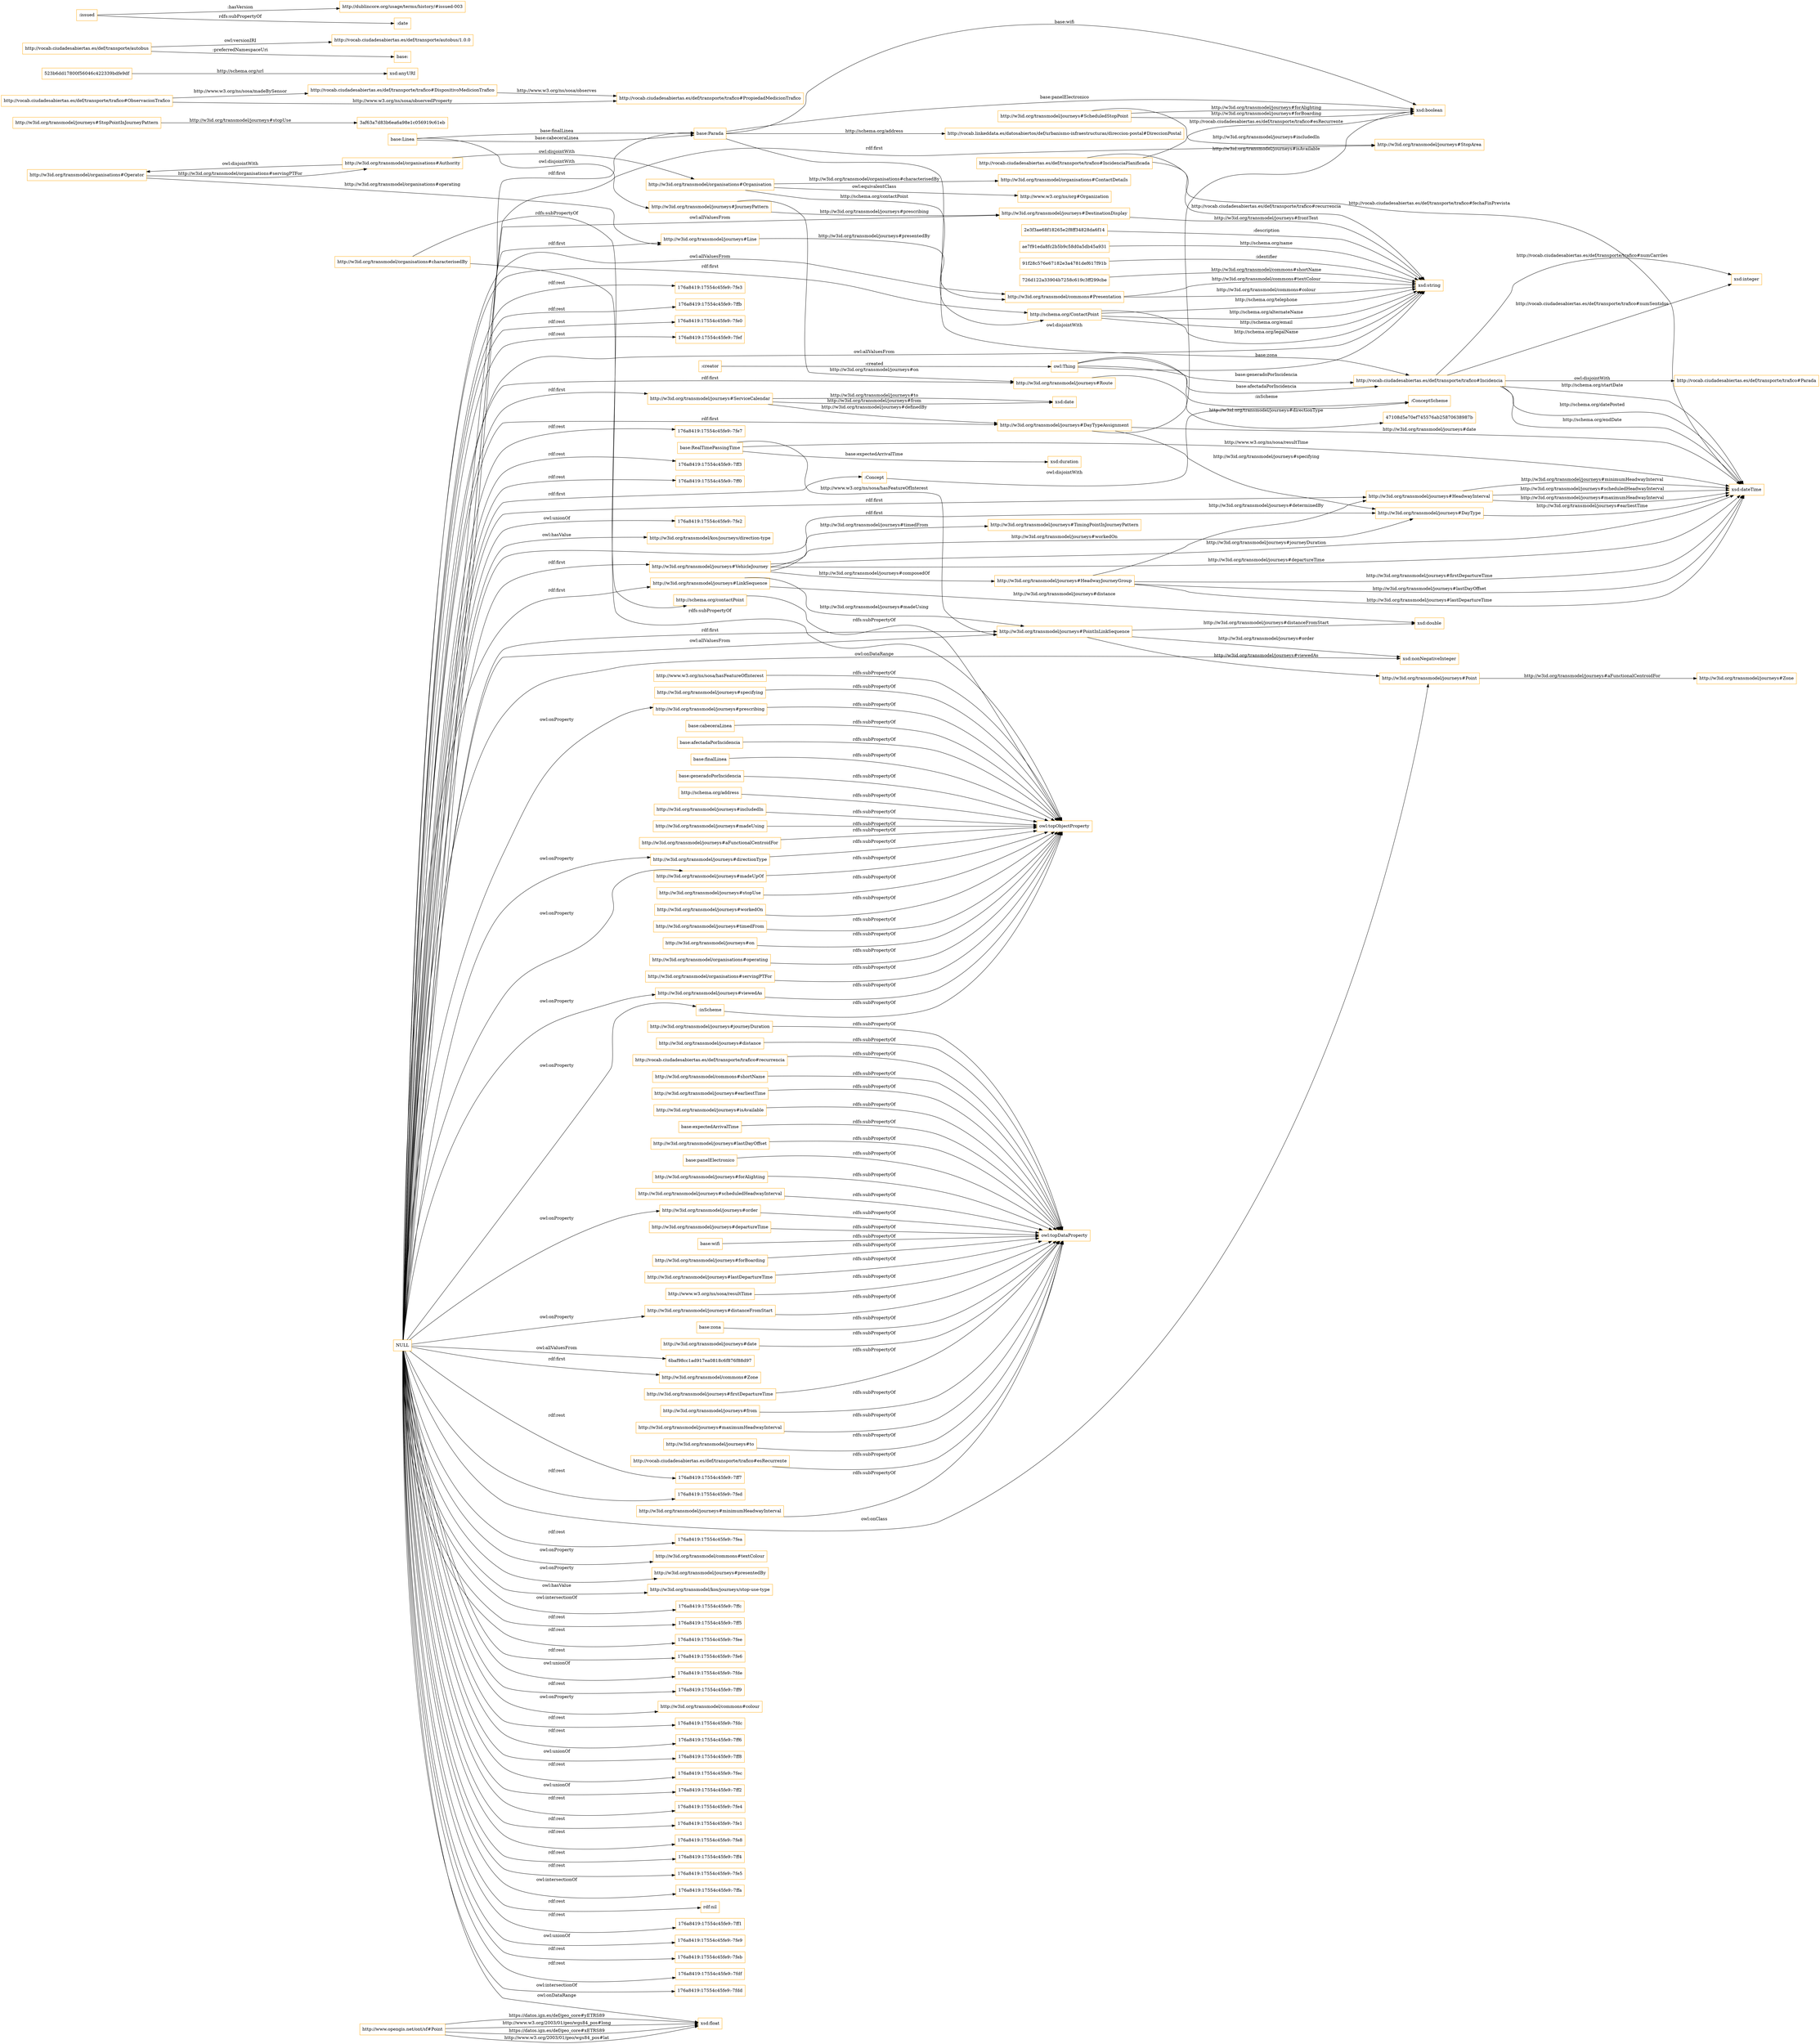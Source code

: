digraph ar2dtool_diagram { 
rankdir=LR;
size="1501"
node [shape = rectangle, color="orange"]; "http://w3id.org/transmodel/journeys#StopArea" "http://w3id.org/transmodel/journeys#VehicleJourney" "http://vocab.ciudadesabiertas.es/def/transporte/trafico#Parada" "http://w3id.org/transmodel/commons#Presentation" "http://w3id.org/transmodel/journeys#Line" "3af63a7d83b6ea6a98e1c056919c61eb" "base:Linea" "http://w3id.org/transmodel/organisations#ContactDetails" "http://vocab.linkeddata.es/datosabiertos/def/urbanismo-infraestructuras/direccion-postal#DireccionPostal" "6baf98cc1ad917ea0818c6f876f88d97" "http://w3id.org/transmodel/organisations#Organisation" "http://w3id.org/transmodel/journeys#DestinationDisplay" "http://vocab.ciudadesabiertas.es/def/transporte/trafico#DispositivoMedicionTrafico" "http://schema.org/ContactPoint" "http://w3id.org/transmodel/journeys#JourneyPattern" "http://vocab.ciudadesabiertas.es/def/transporte/trafico#PropiedadMedicionTrafico" "http://w3id.org/transmodel/journeys#Route" "http://www.w3.org/ns/org#Organization" "http://w3id.org/transmodel/journeys#HeadwayInterval" ":ConceptScheme" "base:RealTimePassingTime" "http://vocab.ciudadesabiertas.es/def/transporte/trafico#ObservacionTrafico" "http://www.opengis.net/ont/sf#Point" "2e3f3ae68f18265e2f8ff34828da6f14" "http://w3id.org/transmodel/commons#Zone" ":Concept" "http://w3id.org/transmodel/journeys#StopPointInJourneyPattern" "http://w3id.org/transmodel/journeys#Zone" "http://w3id.org/transmodel/journeys#TimingPointInJourneyPattern" "http://vocab.ciudadesabiertas.es/def/transporte/trafico#IncidenciaPlanificada" "http://w3id.org/transmodel/organisations#Authority" "http://vocab.ciudadesabiertas.es/def/transporte/trafico#Incidencia" "http://w3id.org/transmodel/journeys#DayTypeAssignment" "http://w3id.org/transmodel/journeys#HeadwayJourneyGroup" "http://w3id.org/transmodel/journeys#ServiceCalendar" "ae7f91eda8fc2b5b9c58d0a5db45a931" "base:Parada" "91f28c576e67182e3a4781def617f91b" "http://w3id.org/transmodel/journeys#DayType" "726d122a33904b7258c619c3ff299cbe" "http://w3id.org/transmodel/journeys#PointInLinkSequence" "http://w3id.org/transmodel/journeys#Point" "523b6dd17800f56046c422339bdfe9df" "http://w3id.org/transmodel/journeys#LinkSequence" "http://w3id.org/transmodel/organisations#Operator" "http://w3id.org/transmodel/journeys#ScheduledStopPoint" "47108d5e70ef745576ab25870638987b" ; /*classes style*/
	"http://vocab.ciudadesabiertas.es/def/transporte/trafico#recurrencia" -> "owl:topDataProperty" [ label = "rdfs:subPropertyOf" ];
	"http://w3id.org/transmodel/journeys#prescribing" -> "owl:topObjectProperty" [ label = "rdfs:subPropertyOf" ];
	"http://w3id.org/transmodel/journeys#aFunctionalCentroidFor" -> "owl:topObjectProperty" [ label = "rdfs:subPropertyOf" ];
	"http://w3id.org/transmodel/organisations#Organisation" -> "http://www.w3.org/ns/org#Organization" [ label = "owl:equivalentClass" ];
	"http://vocab.ciudadesabiertas.es/def/transporte/autobus" -> "http://vocab.ciudadesabiertas.es/def/transporte/autobus/1.0.0" [ label = "owl:versionIRI" ];
	"http://vocab.ciudadesabiertas.es/def/transporte/autobus" -> "base:" [ label = ":preferredNamespaceUri" ];
	"http://w3id.org/transmodel/commons#shortName" -> "owl:topDataProperty" [ label = "rdfs:subPropertyOf" ];
	"http://w3id.org/transmodel/journeys#directionType" -> "owl:topObjectProperty" [ label = "rdfs:subPropertyOf" ];
	"http://w3id.org/transmodel/journeys#earliestTime" -> "owl:topDataProperty" [ label = "rdfs:subPropertyOf" ];
	"http://w3id.org/transmodel/organisations#Authority" -> "http://w3id.org/transmodel/organisations#Organisation" [ label = "owl:disjointWith" ];
	"http://w3id.org/transmodel/organisations#Authority" -> "http://w3id.org/transmodel/organisations#Operator" [ label = "owl:disjointWith" ];
	"http://w3id.org/transmodel/journeys#isAvailable" -> "owl:topDataProperty" [ label = "rdfs:subPropertyOf" ];
	"http://w3id.org/transmodel/journeys#workedOn" -> "owl:topObjectProperty" [ label = "rdfs:subPropertyOf" ];
	"base:expectedArrivalTime" -> "owl:topDataProperty" [ label = "rdfs:subPropertyOf" ];
	"http://w3id.org/transmodel/journeys#timedFrom" -> "owl:topObjectProperty" [ label = "rdfs:subPropertyOf" ];
	"http://w3id.org/transmodel/journeys#lastDayOffset" -> "owl:topDataProperty" [ label = "rdfs:subPropertyOf" ];
	"base:panelElectronico" -> "owl:topDataProperty" [ label = "rdfs:subPropertyOf" ];
	"http://w3id.org/transmodel/journeys#forAlighting" -> "owl:topDataProperty" [ label = "rdfs:subPropertyOf" ];
	"http://w3id.org/transmodel/journeys#on" -> "owl:topObjectProperty" [ label = "rdfs:subPropertyOf" ];
	"http://vocab.ciudadesabiertas.es/def/transporte/trafico#Incidencia" -> "http://vocab.ciudadesabiertas.es/def/transporte/trafico#Parada" [ label = "owl:disjointWith" ];
	"http://w3id.org/transmodel/journeys#scheduledHeadwayInterval" -> "owl:topDataProperty" [ label = "rdfs:subPropertyOf" ];
	"http://w3id.org/transmodel/journeys#distanceFromStart" -> "owl:topDataProperty" [ label = "rdfs:subPropertyOf" ];
	"http://w3id.org/transmodel/organisations#operating" -> "owl:topObjectProperty" [ label = "rdfs:subPropertyOf" ];
	"http://w3id.org/transmodel/organisations#servingPTFor" -> "owl:topObjectProperty" [ label = "rdfs:subPropertyOf" ];
	"http://w3id.org/transmodel/journeys#madeUpOf" -> "owl:topObjectProperty" [ label = "rdfs:subPropertyOf" ];
	"base:Linea" -> "http://w3id.org/transmodel/journeys#JourneyPattern" [ label = "owl:disjointWith" ];
	"http://w3id.org/transmodel/journeys#departureTime" -> "owl:topDataProperty" [ label = "rdfs:subPropertyOf" ];
	"base:wifi" -> "owl:topDataProperty" [ label = "rdfs:subPropertyOf" ];
	"http://w3id.org/transmodel/journeys#forBoarding" -> "owl:topDataProperty" [ label = "rdfs:subPropertyOf" ];
	"http://w3id.org/transmodel/journeys#viewedAs" -> "owl:topObjectProperty" [ label = "rdfs:subPropertyOf" ];
	":Concept" -> ":ConceptScheme" [ label = "owl:disjointWith" ];
	"http://w3id.org/transmodel/journeys#lastDepartureTime" -> "owl:topDataProperty" [ label = "rdfs:subPropertyOf" ];
	"http://www.w3.org/ns/sosa/hasFeatureOfInterest" -> "owl:topObjectProperty" [ label = "rdfs:subPropertyOf" ];
	"http://w3id.org/transmodel/journeys#specifying" -> "owl:topObjectProperty" [ label = "rdfs:subPropertyOf" ];
	"http://www.w3.org/ns/sosa/resultTime" -> "owl:topDataProperty" [ label = "rdfs:subPropertyOf" ];
	":inScheme" -> "owl:topObjectProperty" [ label = "rdfs:subPropertyOf" ];
	"NULL" -> "http://w3id.org/transmodel/journeys#HeadwayInterval" [ label = "rdf:first" ];
	"NULL" -> "176a8419:17554c45fe9:-7fea" [ label = "rdf:rest" ];
	"NULL" -> "http://w3id.org/transmodel/commons#textColour" [ label = "owl:onProperty" ];
	"NULL" -> "http://w3id.org/transmodel/journeys#presentedBy" [ label = "owl:onProperty" ];
	"NULL" -> ":Concept" [ label = "rdf:first" ];
	"NULL" -> "http://w3id.org/transmodel/journeys#directionType" [ label = "owl:onProperty" ];
	"NULL" -> "http://w3id.org/transmodel/journeys#Point" [ label = "owl:onClass" ];
	"NULL" -> "http://w3id.org/transmodel/kos/journeys/stop-use-type" [ label = "owl:hasValue" ];
	"NULL" -> "176a8419:17554c45fe9:-7ffc" [ label = "owl:intersectionOf" ];
	"NULL" -> "176a8419:17554c45fe9:-7ff5" [ label = "rdf:rest" ];
	"NULL" -> "176a8419:17554c45fe9:-7fee" [ label = "rdf:rest" ];
	"NULL" -> "http://w3id.org/transmodel/journeys#LinkSequence" [ label = "rdf:first" ];
	"NULL" -> "http://w3id.org/transmodel/journeys#VehicleJourney" [ label = "rdf:first" ];
	"NULL" -> "176a8419:17554c45fe9:-7fe6" [ label = "rdf:rest" ];
	"NULL" -> "http://w3id.org/transmodel/journeys#distanceFromStart" [ label = "owl:onProperty" ];
	"NULL" -> "176a8419:17554c45fe9:-7fde" [ label = "owl:unionOf" ];
	"NULL" -> "http://w3id.org/transmodel/journeys#StopArea" [ label = "rdf:first" ];
	"NULL" -> "176a8419:17554c45fe9:-7ff9" [ label = "rdf:rest" ];
	"NULL" -> "http://w3id.org/transmodel/journeys#viewedAs" [ label = "owl:onProperty" ];
	"NULL" -> "http://w3id.org/transmodel/journeys#PointInLinkSequence" [ label = "owl:allValuesFrom" ];
	"NULL" -> "xsd:string" [ label = "owl:allValuesFrom" ];
	"NULL" -> "http://w3id.org/transmodel/commons#colour" [ label = "owl:onProperty" ];
	"NULL" -> "176a8419:17554c45fe9:-7fdc" [ label = "rdf:rest" ];
	"NULL" -> "http://w3id.org/transmodel/journeys#DestinationDisplay" [ label = "owl:allValuesFrom" ];
	"NULL" -> "176a8419:17554c45fe9:-7ff6" [ label = "rdf:rest" ];
	"NULL" -> "xsd:float" [ label = "owl:onDataRange" ];
	"NULL" -> "176a8419:17554c45fe9:-7ff8" [ label = "owl:unionOf" ];
	"NULL" -> "http://w3id.org/transmodel/journeys#ServiceCalendar" [ label = "rdf:first" ];
	"NULL" -> "http://w3id.org/transmodel/commons#Presentation" [ label = "owl:allValuesFrom" ];
	"NULL" -> "http://w3id.org/transmodel/journeys#DayTypeAssignment" [ label = "rdf:first" ];
	"NULL" -> "176a8419:17554c45fe9:-7fec" [ label = "rdf:rest" ];
	"NULL" -> "176a8419:17554c45fe9:-7ff2" [ label = "owl:unionOf" ];
	"NULL" -> "176a8419:17554c45fe9:-7fe4" [ label = "rdf:rest" ];
	"NULL" -> "http://w3id.org/transmodel/journeys#PointInLinkSequence" [ label = "rdf:first" ];
	"NULL" -> "176a8419:17554c45fe9:-7fe1" [ label = "rdf:rest" ];
	"NULL" -> "176a8419:17554c45fe9:-7fe8" [ label = "rdf:rest" ];
	"NULL" -> "6baf98cc1ad917ea0818c6f876f88d97" [ label = "owl:allValuesFrom" ];
	"NULL" -> "176a8419:17554c45fe9:-7ff4" [ label = "rdf:rest" ];
	"NULL" -> "176a8419:17554c45fe9:-7fe5" [ label = "rdf:rest" ];
	"NULL" -> "176a8419:17554c45fe9:-7ffa" [ label = "owl:intersectionOf" ];
	"NULL" -> "rdf:nil" [ label = "rdf:rest" ];
	"NULL" -> "176a8419:17554c45fe9:-7ff1" [ label = "rdf:rest" ];
	"NULL" -> "http://w3id.org/transmodel/journeys#madeUpOf" [ label = "owl:onProperty" ];
	"NULL" -> "http://w3id.org/transmodel/journeys#Line" [ label = "rdf:first" ];
	"NULL" -> "http://schema.org/ContactPoint" [ label = "rdf:first" ];
	"NULL" -> "176a8419:17554c45fe9:-7fe9" [ label = "owl:unionOf" ];
	"NULL" -> "http://w3id.org/transmodel/journeys#order" [ label = "owl:onProperty" ];
	"NULL" -> "http://w3id.org/transmodel/journeys#DayType" [ label = "rdf:first" ];
	"NULL" -> "176a8419:17554c45fe9:-7feb" [ label = "rdf:rest" ];
	"NULL" -> "http://w3id.org/transmodel/commons#Zone" [ label = "rdf:first" ];
	"NULL" -> "176a8419:17554c45fe9:-7fdf" [ label = "rdf:rest" ];
	"NULL" -> "176a8419:17554c45fe9:-7fdd" [ label = "owl:intersectionOf" ];
	"NULL" -> "http://w3id.org/transmodel/journeys#Route" [ label = "rdf:first" ];
	"NULL" -> "176a8419:17554c45fe9:-7fe3" [ label = "rdf:rest" ];
	"NULL" -> "176a8419:17554c45fe9:-7ffb" [ label = "rdf:rest" ];
	"NULL" -> "176a8419:17554c45fe9:-7fe0" [ label = "rdf:rest" ];
	"NULL" -> "176a8419:17554c45fe9:-7fef" [ label = "rdf:rest" ];
	"NULL" -> "176a8419:17554c45fe9:-7fe7" [ label = "rdf:rest" ];
	"NULL" -> "176a8419:17554c45fe9:-7ff3" [ label = "rdf:rest" ];
	"NULL" -> "xsd:nonNegativeInteger" [ label = "owl:onDataRange" ];
	"NULL" -> ":inScheme" [ label = "owl:onProperty" ];
	"NULL" -> "176a8419:17554c45fe9:-7ff0" [ label = "rdf:rest" ];
	"NULL" -> "176a8419:17554c45fe9:-7fe2" [ label = "owl:unionOf" ];
	"NULL" -> "http://w3id.org/transmodel/kos/journeys/direction-type" [ label = "owl:hasValue" ];
	"NULL" -> "176a8419:17554c45fe9:-7ff7" [ label = "rdf:rest" ];
	"NULL" -> "http://w3id.org/transmodel/journeys#prescribing" [ label = "owl:onProperty" ];
	"NULL" -> "176a8419:17554c45fe9:-7fed" [ label = "rdf:rest" ];
	"NULL" -> "base:Parada" [ label = "rdf:first" ];
	"base:zona" -> "owl:topDataProperty" [ label = "rdfs:subPropertyOf" ];
	"http://w3id.org/transmodel/organisations#characterisedBy" -> "owl:topObjectProperty" [ label = "rdfs:subPropertyOf" ];
	"http://w3id.org/transmodel/organisations#characterisedBy" -> "http://schema.org/contactPoint" [ label = "rdfs:subPropertyOf" ];
	"base:cabeceraLinea" -> "owl:topObjectProperty" [ label = "rdfs:subPropertyOf" ];
	"http://w3id.org/transmodel/journeys#date" -> "owl:topDataProperty" [ label = "rdfs:subPropertyOf" ];
	"http://w3id.org/transmodel/journeys#firstDepartureTime" -> "owl:topDataProperty" [ label = "rdfs:subPropertyOf" ];
	"http://w3id.org/transmodel/journeys#from" -> "owl:topDataProperty" [ label = "rdfs:subPropertyOf" ];
	"http://schema.org/contactPoint" -> "owl:topObjectProperty" [ label = "rdfs:subPropertyOf" ];
	"http://w3id.org/transmodel/journeys#maximumHeadwayInterval" -> "owl:topDataProperty" [ label = "rdfs:subPropertyOf" ];
	"base:afectadaPorIncidencia" -> "owl:topObjectProperty" [ label = "rdfs:subPropertyOf" ];
	"base:finalLinea" -> "owl:topObjectProperty" [ label = "rdfs:subPropertyOf" ];
	"base:Parada" -> "http://vocab.ciudadesabiertas.es/def/transporte/trafico#Incidencia" [ label = "owl:disjointWith" ];
	":issued" -> "http://dublincore.org/usage/terms/history/#issued-003" [ label = ":hasVersion" ];
	":issued" -> ":date" [ label = "rdfs:subPropertyOf" ];
	"base:generadoPorIncidencia" -> "owl:topObjectProperty" [ label = "rdfs:subPropertyOf" ];
	"http://w3id.org/transmodel/journeys#to" -> "owl:topDataProperty" [ label = "rdfs:subPropertyOf" ];
	"http://schema.org/address" -> "owl:topObjectProperty" [ label = "rdfs:subPropertyOf" ];
	"http://w3id.org/transmodel/journeys#includedIn" -> "owl:topObjectProperty" [ label = "rdfs:subPropertyOf" ];
	"http://vocab.ciudadesabiertas.es/def/transporte/trafico#esRecurrente" -> "owl:topDataProperty" [ label = "rdfs:subPropertyOf" ];
	"http://w3id.org/transmodel/journeys#minimumHeadwayInterval" -> "owl:topDataProperty" [ label = "rdfs:subPropertyOf" ];
	"http://w3id.org/transmodel/journeys#order" -> "owl:topDataProperty" [ label = "rdfs:subPropertyOf" ];
	"http://w3id.org/transmodel/journeys#journeyDuration" -> "owl:topDataProperty" [ label = "rdfs:subPropertyOf" ];
	"http://w3id.org/transmodel/journeys#madeUsing" -> "owl:topObjectProperty" [ label = "rdfs:subPropertyOf" ];
	"http://w3id.org/transmodel/journeys#distance" -> "owl:topDataProperty" [ label = "rdfs:subPropertyOf" ];
	"http://w3id.org/transmodel/journeys#stopUse" -> "owl:topObjectProperty" [ label = "rdfs:subPropertyOf" ];
	"http://vocab.ciudadesabiertas.es/def/transporte/trafico#Incidencia" -> "xsd:dateTime" [ label = "http://schema.org/startDate" ];
	"http://schema.org/ContactPoint" -> "xsd:string" [ label = "http://schema.org/alternateName" ];
	"base:Linea" -> "base:Parada" [ label = "base:finalLinea" ];
	"http://w3id.org/transmodel/journeys#DayTypeAssignment" -> "http://w3id.org/transmodel/journeys#DayType" [ label = "http://w3id.org/transmodel/journeys#specifying" ];
	"http://w3id.org/transmodel/journeys#ScheduledStopPoint" -> "xsd:boolean" [ label = "http://w3id.org/transmodel/journeys#forBoarding" ];
	"http://www.opengis.net/ont/sf#Point" -> "xsd:float" [ label = "http://www.w3.org/2003/01/geo/wgs84_pos#long" ];
	"http://w3id.org/transmodel/journeys#HeadwayJourneyGroup" -> "xsd:dateTime" [ label = "http://w3id.org/transmodel/journeys#firstDepartureTime" ];
	"2e3f3ae68f18265e2f8ff34828da6f14" -> "xsd:string" [ label = ":description" ];
	"http://w3id.org/transmodel/journeys#PointInLinkSequence" -> "http://w3id.org/transmodel/journeys#Point" [ label = "http://w3id.org/transmodel/journeys#viewedAs" ];
	"523b6dd17800f56046c422339bdfe9df" -> "xsd:anyURI" [ label = "http://schema.org/url" ];
	"owl:Thing" -> "http://vocab.ciudadesabiertas.es/def/transporte/trafico#Incidencia" [ label = "base:afectadaPorIncidencia" ];
	"owl:Thing" -> "http://vocab.ciudadesabiertas.es/def/transporte/trafico#Incidencia" [ label = "base:generadoPorIncidencia" ];
	"http://w3id.org/transmodel/journeys#JourneyPattern" -> "http://w3id.org/transmodel/journeys#Route" [ label = "http://w3id.org/transmodel/journeys#on" ];
	"owl:Thing" -> ":ConceptScheme" [ label = ":inScheme" ];
	"http://www.opengis.net/ont/sf#Point" -> "xsd:float" [ label = "https://datos.ign.es/def/geo_core#xETRS89" ];
	"http://w3id.org/transmodel/journeys#LinkSequence" -> "http://w3id.org/transmodel/journeys#PointInLinkSequence" [ label = "http://w3id.org/transmodel/journeys#madeUsing" ];
	"http://vocab.ciudadesabiertas.es/def/transporte/trafico#IncidenciaPlanificada" -> "xsd:dateTime" [ label = "http://vocab.ciudadesabiertas.es/def/transporte/trafico#fechaFinPrevista" ];
	"http://schema.org/ContactPoint" -> "xsd:string" [ label = "http://schema.org/email" ];
	"http://w3id.org/transmodel/journeys#Point" -> "http://w3id.org/transmodel/journeys#Zone" [ label = "http://w3id.org/transmodel/journeys#aFunctionalCentroidFor" ];
	"http://w3id.org/transmodel/journeys#HeadwayJourneyGroup" -> "xsd:dateTime" [ label = "http://w3id.org/transmodel/journeys#lastDayOffset" ];
	"http://vocab.ciudadesabiertas.es/def/transporte/trafico#Incidencia" -> "xsd:dateTime" [ label = "http://schema.org/datePosted" ];
	"http://w3id.org/transmodel/journeys#HeadwayInterval" -> "xsd:dateTime" [ label = "http://w3id.org/transmodel/journeys#minimumHeadwayInterval" ];
	"base:Linea" -> "base:Parada" [ label = "base:cabeceraLinea" ];
	"owl:Thing" -> "xsd:string" [ label = "base:zona" ];
	"http://w3id.org/transmodel/organisations#Operator" -> "http://w3id.org/transmodel/journeys#Line" [ label = "http://w3id.org/transmodel/organisations#operating" ];
	"base:RealTimePassingTime" -> "http://w3id.org/transmodel/journeys#PointInLinkSequence" [ label = "http://www.w3.org/ns/sosa/hasFeatureOfInterest" ];
	"http://w3id.org/transmodel/journeys#DestinationDisplay" -> "xsd:string" [ label = "http://w3id.org/transmodel/journeys#frontText" ];
	"http://w3id.org/transmodel/organisations#Organisation" -> "http://schema.org/ContactPoint" [ label = "http://schema.org/contactPoint" ];
	"base:Parada" -> "xsd:boolean" [ label = "base:wifi" ];
	"http://vocab.ciudadesabiertas.es/def/transporte/trafico#Incidencia" -> "xsd:dateTime" [ label = "http://schema.org/endDate" ];
	"http://vocab.ciudadesabiertas.es/def/transporte/trafico#Incidencia" -> "xsd:integer" [ label = "http://vocab.ciudadesabiertas.es/def/transporte/trafico#numCarriles" ];
	"base:RealTimePassingTime" -> "xsd:dateTime" [ label = "http://www.w3.org/ns/sosa/resultTime" ];
	"http://w3id.org/transmodel/journeys#ScheduledStopPoint" -> "http://w3id.org/transmodel/journeys#StopArea" [ label = "http://w3id.org/transmodel/journeys#includedIn" ];
	"http://w3id.org/transmodel/journeys#DayTypeAssignment" -> "xsd:dateTime" [ label = "http://w3id.org/transmodel/journeys#date" ];
	"http://w3id.org/transmodel/journeys#Line" -> "http://w3id.org/transmodel/commons#Presentation" [ label = "http://w3id.org/transmodel/journeys#presentedBy" ];
	"http://w3id.org/transmodel/journeys#VehicleJourney" -> "http://w3id.org/transmodel/journeys#DayType" [ label = "http://w3id.org/transmodel/journeys#workedOn" ];
	"http://w3id.org/transmodel/journeys#VehicleJourney" -> "xsd:dateTime" [ label = "http://w3id.org/transmodel/journeys#journeyDuration" ];
	"http://w3id.org/transmodel/journeys#ScheduledStopPoint" -> "xsd:boolean" [ label = "http://w3id.org/transmodel/journeys#forAlighting" ];
	"http://w3id.org/transmodel/journeys#VehicleJourney" -> "xsd:dateTime" [ label = "http://w3id.org/transmodel/journeys#departureTime" ];
	"http://w3id.org/transmodel/journeys#HeadwayJourneyGroup" -> "http://w3id.org/transmodel/journeys#HeadwayInterval" [ label = "http://w3id.org/transmodel/journeys#determinedBy" ];
	"http://w3id.org/transmodel/journeys#HeadwayInterval" -> "xsd:dateTime" [ label = "http://w3id.org/transmodel/journeys#scheduledHeadwayInterval" ];
	"http://w3id.org/transmodel/journeys#HeadwayJourneyGroup" -> "xsd:dateTime" [ label = "http://w3id.org/transmodel/journeys#lastDepartureTime" ];
	"http://w3id.org/transmodel/journeys#HeadwayInterval" -> "xsd:dateTime" [ label = "http://w3id.org/transmodel/journeys#maximumHeadwayInterval" ];
	"http://w3id.org/transmodel/journeys#PointInLinkSequence" -> "xsd:double" [ label = "http://w3id.org/transmodel/journeys#distanceFromStart" ];
	"http://w3id.org/transmodel/journeys#StopPointInJourneyPattern" -> "3af63a7d83b6ea6a98e1c056919c61eb" [ label = "http://w3id.org/transmodel/journeys#stopUse" ];
	"base:Parada" -> "xsd:boolean" [ label = "base:panelElectronico" ];
	"http://vocab.ciudadesabiertas.es/def/transporte/trafico#ObservacionTrafico" -> "http://vocab.ciudadesabiertas.es/def/transporte/trafico#PropiedadMedicionTrafico" [ label = "http://www.w3.org/ns/sosa/observedProperty" ];
	"http://schema.org/ContactPoint" -> "xsd:string" [ label = "http://schema.org/legalName" ];
	"http://w3id.org/transmodel/journeys#ServiceCalendar" -> "http://w3id.org/transmodel/journeys#DayTypeAssignment" [ label = "http://w3id.org/transmodel/journeys#definedBy" ];
	"http://w3id.org/transmodel/journeys#LinkSequence" -> "xsd:double" [ label = "http://w3id.org/transmodel/journeys#distance" ];
	"http://w3id.org/transmodel/journeys#ServiceCalendar" -> "xsd:date" [ label = "http://w3id.org/transmodel/journeys#from" ];
	"ae7f91eda8fc2b5b9c58d0a5db45a931" -> "xsd:string" [ label = "http://schema.org/name" ];
	"http://w3id.org/transmodel/journeys#PointInLinkSequence" -> "xsd:nonNegativeInteger" [ label = "http://w3id.org/transmodel/journeys#order" ];
	"http://vocab.ciudadesabiertas.es/def/transporte/trafico#DispositivoMedicionTrafico" -> "http://vocab.ciudadesabiertas.es/def/transporte/trafico#PropiedadMedicionTrafico" [ label = "http://www.w3.org/ns/sosa/observes" ];
	"base:Parada" -> "http://vocab.linkeddata.es/datosabiertos/def/urbanismo-infraestructuras/direccion-postal#DireccionPostal" [ label = "http://schema.org/address" ];
	"http://w3id.org/transmodel/journeys#VehicleJourney" -> "http://w3id.org/transmodel/journeys#HeadwayJourneyGroup" [ label = "http://w3id.org/transmodel/journeys#composedOf" ];
	"http://vocab.ciudadesabiertas.es/def/transporte/trafico#ObservacionTrafico" -> "http://vocab.ciudadesabiertas.es/def/transporte/trafico#DispositivoMedicionTrafico" [ label = "http://www.w3.org/ns/sosa/madeBySensor" ];
	"http://vocab.ciudadesabiertas.es/def/transporte/trafico#IncidenciaPlanificada" -> "xsd:string" [ label = "http://vocab.ciudadesabiertas.es/def/transporte/trafico#recurrencia" ];
	"http://w3id.org/transmodel/journeys#JourneyPattern" -> "http://w3id.org/transmodel/journeys#DestinationDisplay" [ label = "http://w3id.org/transmodel/journeys#prescribing" ];
	"http://w3id.org/transmodel/journeys#DayType" -> "xsd:dateTime" [ label = "http://w3id.org/transmodel/journeys#earliestTime" ];
	"http://www.opengis.net/ont/sf#Point" -> "xsd:float" [ label = "http://www.w3.org/2003/01/geo/wgs84_pos#lat" ];
	"91f28c576e67182e3a4781def617f91b" -> "xsd:string" [ label = ":identifier" ];
	"base:RealTimePassingTime" -> "xsd:duration" [ label = "base:expectedArrivalTime" ];
	"http://w3id.org/transmodel/journeys#VehicleJourney" -> "http://w3id.org/transmodel/journeys#TimingPointInJourneyPattern" [ label = "http://w3id.org/transmodel/journeys#timedFrom" ];
	"http://w3id.org/transmodel/organisations#Organisation" -> "http://w3id.org/transmodel/organisations#ContactDetails" [ label = "http://w3id.org/transmodel/organisations#characterisedBy" ];
	"http://vocab.ciudadesabiertas.es/def/transporte/trafico#Incidencia" -> "xsd:integer" [ label = "http://vocab.ciudadesabiertas.es/def/transporte/trafico#numSentidos" ];
	"http://www.opengis.net/ont/sf#Point" -> "xsd:float" [ label = "https://datos.ign.es/def/geo_core#yETRS89" ];
	"http://w3id.org/transmodel/journeys#DayTypeAssignment" -> "xsd:boolean" [ label = "http://w3id.org/transmodel/journeys#isAvailable" ];
	"http://vocab.ciudadesabiertas.es/def/transporte/trafico#IncidenciaPlanificada" -> "xsd:boolean" [ label = "http://vocab.ciudadesabiertas.es/def/transporte/trafico#esRecurrente" ];
	"http://w3id.org/transmodel/organisations#Operator" -> "http://w3id.org/transmodel/organisations#Authority" [ label = "http://w3id.org/transmodel/organisations#servingPTFor" ];
	"http://w3id.org/transmodel/journeys#ServiceCalendar" -> "xsd:date" [ label = "http://w3id.org/transmodel/journeys#to" ];
	"http://schema.org/ContactPoint" -> "xsd:string" [ label = "http://schema.org/telephone" ];
	":creator" -> "owl:Thing" [ label = ":created" ];
	"http://w3id.org/transmodel/journeys#Route" -> "47108d5e70ef745576ab25870638987b" [ label = "http://w3id.org/transmodel/journeys#directionType" ];
	"http://w3id.org/transmodel/commons#Presentation" -> "xsd:string" [ label = "http://w3id.org/transmodel/commons#textColour" ];
	"726d122a33904b7258c619c3ff299cbe" -> "xsd:string" [ label = "http://w3id.org/transmodel/commons#shortName" ];
	"http://w3id.org/transmodel/commons#Presentation" -> "xsd:string" [ label = "http://w3id.org/transmodel/commons#colour" ];

}
